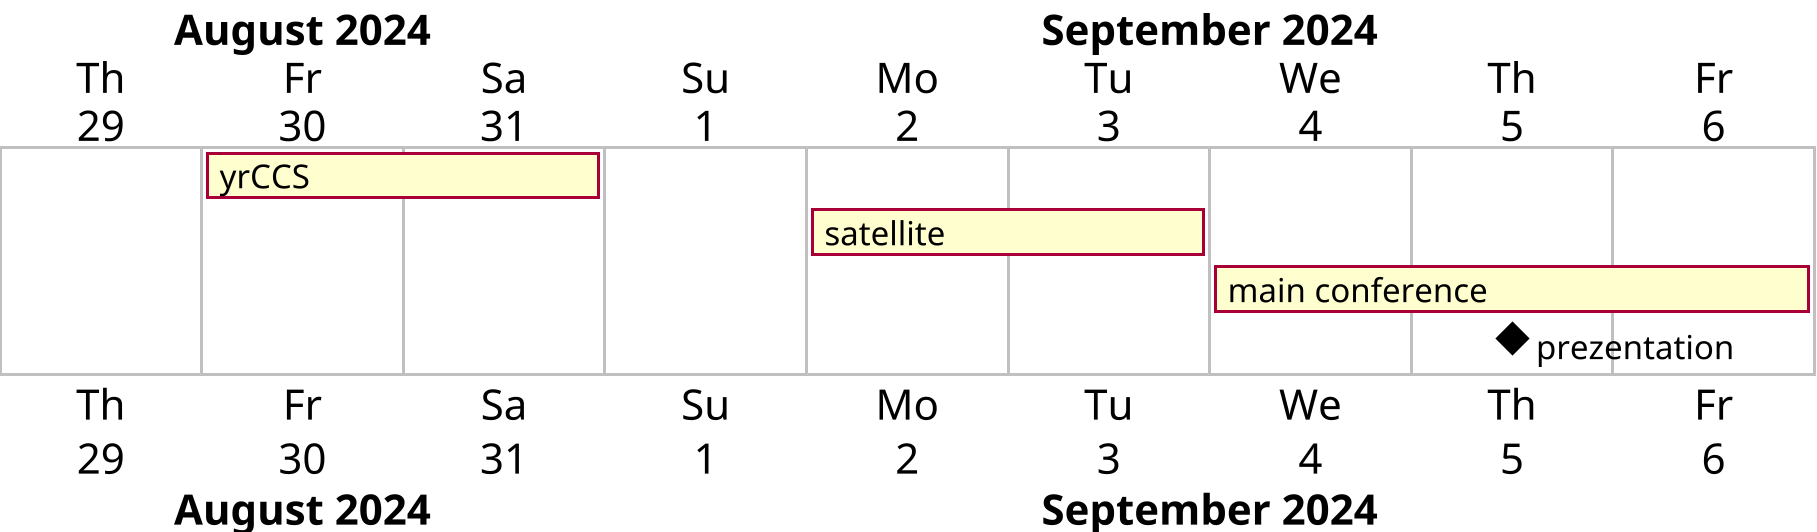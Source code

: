 @startgantt
skin rose
scale 3

printscale daily zoom 3

Project starts 2024-08-29
[yrCCS] starts 2024-08-30 and requires 2 days
[satellite] starts 2024-09-02 and requires 2 days
[main conference] starts 2024-09-04 and requires 3 days

[prezentation] happens at 2024-09-05
@endgantt
